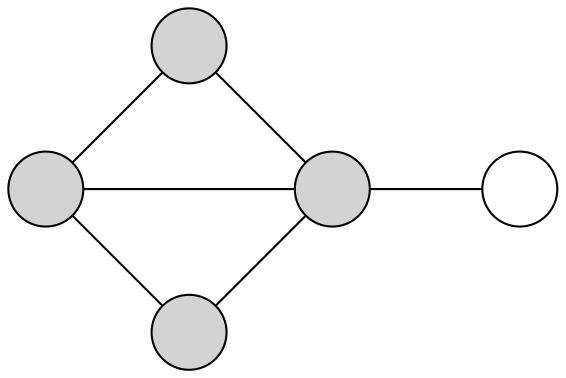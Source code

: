 graph g{
	layout=circo;
	
	node [shape=circle,label=""];

	a [style=filled];
	b [style=filled];
	c [style=filled];
	d [style=filled];
	e;
	
	a -- b;
	b -- c;
	c -- d;
	d -- a;
	d -- e;
	b -- d;
}
